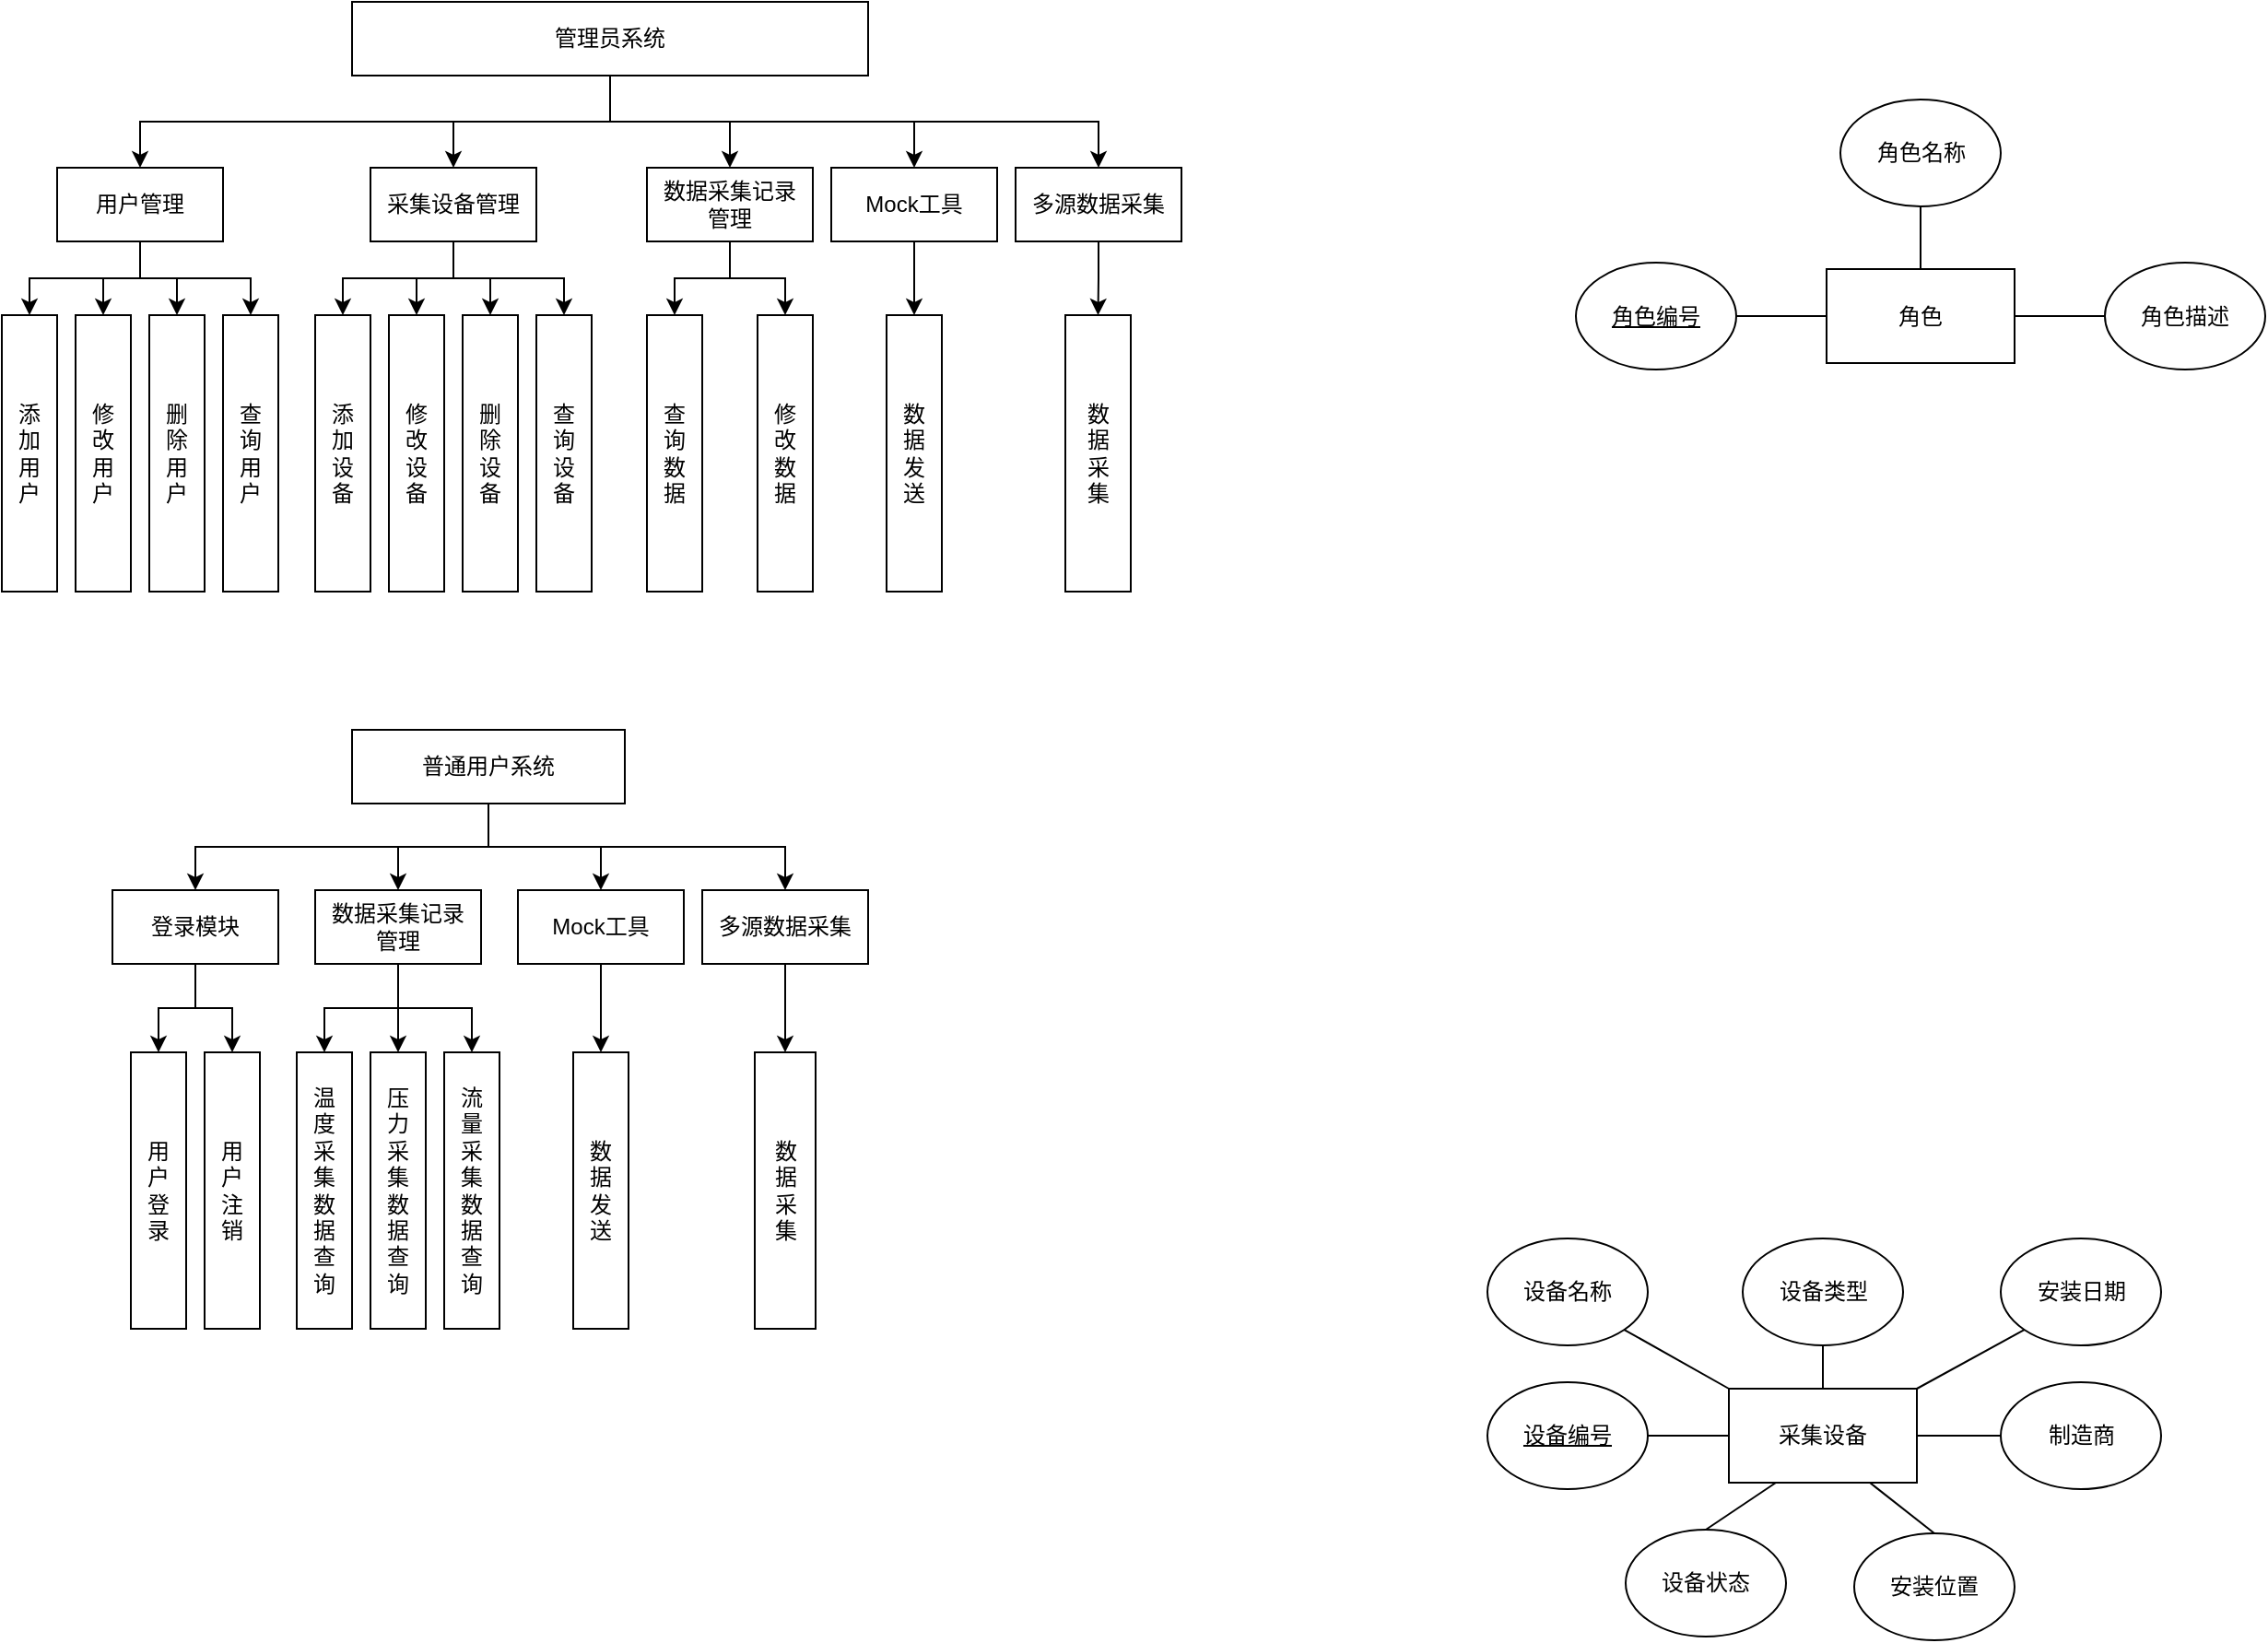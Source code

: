 <mxfile version="26.1.3">
  <diagram name="第 1 页" id="MYwcNr1ugUrhSAHtThHv">
    <mxGraphModel dx="1026" dy="650" grid="0" gridSize="10" guides="1" tooltips="1" connect="1" arrows="1" fold="1" page="1" pageScale="1" pageWidth="827" pageHeight="1169" math="0" shadow="0">
      <root>
        <mxCell id="0" />
        <mxCell id="1" parent="0" />
        <mxCell id="_uf0qR5cUyTxKE8fxkCO-37" style="edgeStyle=orthogonalEdgeStyle;rounded=0;orthogonalLoop=1;jettySize=auto;html=1;exitX=0.5;exitY=1;exitDx=0;exitDy=0;entryX=0.5;entryY=0;entryDx=0;entryDy=0;" parent="1" source="_uf0qR5cUyTxKE8fxkCO-5" target="_uf0qR5cUyTxKE8fxkCO-7" edge="1">
          <mxGeometry relative="1" as="geometry" />
        </mxCell>
        <mxCell id="_uf0qR5cUyTxKE8fxkCO-38" style="edgeStyle=orthogonalEdgeStyle;rounded=0;orthogonalLoop=1;jettySize=auto;html=1;exitX=0.5;exitY=1;exitDx=0;exitDy=0;entryX=0.5;entryY=0;entryDx=0;entryDy=0;" parent="1" source="_uf0qR5cUyTxKE8fxkCO-5" target="_uf0qR5cUyTxKE8fxkCO-21" edge="1">
          <mxGeometry relative="1" as="geometry" />
        </mxCell>
        <mxCell id="_uf0qR5cUyTxKE8fxkCO-39" style="edgeStyle=orthogonalEdgeStyle;rounded=0;orthogonalLoop=1;jettySize=auto;html=1;exitX=0.5;exitY=1;exitDx=0;exitDy=0;" parent="1" source="_uf0qR5cUyTxKE8fxkCO-5" target="_uf0qR5cUyTxKE8fxkCO-11" edge="1">
          <mxGeometry relative="1" as="geometry" />
        </mxCell>
        <mxCell id="_uf0qR5cUyTxKE8fxkCO-40" style="edgeStyle=orthogonalEdgeStyle;rounded=0;orthogonalLoop=1;jettySize=auto;html=1;exitX=0.5;exitY=1;exitDx=0;exitDy=0;" parent="1" source="_uf0qR5cUyTxKE8fxkCO-5" target="_uf0qR5cUyTxKE8fxkCO-9" edge="1">
          <mxGeometry relative="1" as="geometry" />
        </mxCell>
        <mxCell id="_uf0qR5cUyTxKE8fxkCO-41" style="edgeStyle=orthogonalEdgeStyle;rounded=0;orthogonalLoop=1;jettySize=auto;html=1;exitX=0.5;exitY=1;exitDx=0;exitDy=0;entryX=0.5;entryY=0;entryDx=0;entryDy=0;" parent="1" source="_uf0qR5cUyTxKE8fxkCO-5" target="_uf0qR5cUyTxKE8fxkCO-10" edge="1">
          <mxGeometry relative="1" as="geometry" />
        </mxCell>
        <mxCell id="_uf0qR5cUyTxKE8fxkCO-5" value="管理员系统" style="rounded=0;whiteSpace=wrap;html=1;" parent="1" vertex="1">
          <mxGeometry x="230" y="190" width="280" height="40" as="geometry" />
        </mxCell>
        <mxCell id="_uf0qR5cUyTxKE8fxkCO-17" style="edgeStyle=orthogonalEdgeStyle;rounded=0;orthogonalLoop=1;jettySize=auto;html=1;exitX=0.5;exitY=1;exitDx=0;exitDy=0;entryX=0.5;entryY=0;entryDx=0;entryDy=0;" parent="1" source="_uf0qR5cUyTxKE8fxkCO-7" target="_uf0qR5cUyTxKE8fxkCO-12" edge="1">
          <mxGeometry relative="1" as="geometry">
            <Array as="points">
              <mxPoint x="115" y="340" />
              <mxPoint x="55" y="340" />
            </Array>
          </mxGeometry>
        </mxCell>
        <mxCell id="_uf0qR5cUyTxKE8fxkCO-18" style="edgeStyle=orthogonalEdgeStyle;rounded=0;orthogonalLoop=1;jettySize=auto;html=1;exitX=0.5;exitY=1;exitDx=0;exitDy=0;entryX=0.5;entryY=0;entryDx=0;entryDy=0;" parent="1" source="_uf0qR5cUyTxKE8fxkCO-7" target="_uf0qR5cUyTxKE8fxkCO-13" edge="1">
          <mxGeometry relative="1" as="geometry" />
        </mxCell>
        <mxCell id="_uf0qR5cUyTxKE8fxkCO-19" style="edgeStyle=orthogonalEdgeStyle;rounded=0;orthogonalLoop=1;jettySize=auto;html=1;exitX=0.5;exitY=1;exitDx=0;exitDy=0;entryX=0.5;entryY=0;entryDx=0;entryDy=0;" parent="1" source="_uf0qR5cUyTxKE8fxkCO-7" target="_uf0qR5cUyTxKE8fxkCO-15" edge="1">
          <mxGeometry relative="1" as="geometry" />
        </mxCell>
        <mxCell id="_uf0qR5cUyTxKE8fxkCO-20" style="edgeStyle=orthogonalEdgeStyle;rounded=0;orthogonalLoop=1;jettySize=auto;html=1;exitX=0.5;exitY=1;exitDx=0;exitDy=0;entryX=0.5;entryY=0;entryDx=0;entryDy=0;" parent="1" source="_uf0qR5cUyTxKE8fxkCO-7" target="_uf0qR5cUyTxKE8fxkCO-16" edge="1">
          <mxGeometry relative="1" as="geometry" />
        </mxCell>
        <mxCell id="_uf0qR5cUyTxKE8fxkCO-7" value="用户管理" style="rounded=0;whiteSpace=wrap;html=1;" parent="1" vertex="1">
          <mxGeometry x="70" y="280" width="90" height="40" as="geometry" />
        </mxCell>
        <mxCell id="_uf0qR5cUyTxKE8fxkCO-32" style="edgeStyle=orthogonalEdgeStyle;rounded=0;orthogonalLoop=1;jettySize=auto;html=1;exitX=0.5;exitY=1;exitDx=0;exitDy=0;entryX=0.5;entryY=0;entryDx=0;entryDy=0;" parent="1" source="_uf0qR5cUyTxKE8fxkCO-9" target="_uf0qR5cUyTxKE8fxkCO-30" edge="1">
          <mxGeometry relative="1" as="geometry" />
        </mxCell>
        <mxCell id="_uf0qR5cUyTxKE8fxkCO-9" value="Mock工具" style="rounded=0;whiteSpace=wrap;html=1;" parent="1" vertex="1">
          <mxGeometry x="490" y="280" width="90" height="40" as="geometry" />
        </mxCell>
        <mxCell id="_uf0qR5cUyTxKE8fxkCO-33" style="edgeStyle=orthogonalEdgeStyle;rounded=0;orthogonalLoop=1;jettySize=auto;html=1;exitX=0.5;exitY=1;exitDx=0;exitDy=0;entryX=0.5;entryY=0;entryDx=0;entryDy=0;" parent="1" source="_uf0qR5cUyTxKE8fxkCO-10" target="_uf0qR5cUyTxKE8fxkCO-31" edge="1">
          <mxGeometry relative="1" as="geometry" />
        </mxCell>
        <mxCell id="_uf0qR5cUyTxKE8fxkCO-10" value="多源数据采集" style="rounded=0;whiteSpace=wrap;html=1;" parent="1" vertex="1">
          <mxGeometry x="590" y="280" width="90" height="40" as="geometry" />
        </mxCell>
        <mxCell id="_uf0qR5cUyTxKE8fxkCO-82" style="edgeStyle=orthogonalEdgeStyle;rounded=0;orthogonalLoop=1;jettySize=auto;html=1;exitX=0.5;exitY=1;exitDx=0;exitDy=0;" parent="1" source="_uf0qR5cUyTxKE8fxkCO-11" target="_uf0qR5cUyTxKE8fxkCO-35" edge="1">
          <mxGeometry relative="1" as="geometry" />
        </mxCell>
        <mxCell id="_uf0qR5cUyTxKE8fxkCO-83" style="edgeStyle=orthogonalEdgeStyle;rounded=0;orthogonalLoop=1;jettySize=auto;html=1;exitX=0.5;exitY=1;exitDx=0;exitDy=0;" parent="1" source="_uf0qR5cUyTxKE8fxkCO-11" target="_uf0qR5cUyTxKE8fxkCO-36" edge="1">
          <mxGeometry relative="1" as="geometry" />
        </mxCell>
        <mxCell id="_uf0qR5cUyTxKE8fxkCO-11" value="数据采集&lt;span style=&quot;background-color: transparent; color: light-dark(rgb(0, 0, 0), rgb(255, 255, 255));&quot;&gt;记录&lt;/span&gt;&lt;div&gt;&lt;span style=&quot;background-color: transparent; color: light-dark(rgb(0, 0, 0), rgb(255, 255, 255));&quot;&gt;管理&lt;/span&gt;&lt;/div&gt;" style="rounded=0;whiteSpace=wrap;html=1;" parent="1" vertex="1">
          <mxGeometry x="390" y="280" width="90" height="40" as="geometry" />
        </mxCell>
        <mxCell id="_uf0qR5cUyTxKE8fxkCO-12" value="添&lt;div&gt;加&lt;/div&gt;&lt;div&gt;用&lt;/div&gt;&lt;div&gt;户&lt;/div&gt;" style="rounded=0;whiteSpace=wrap;html=1;" parent="1" vertex="1">
          <mxGeometry x="40" y="360" width="30" height="150" as="geometry" />
        </mxCell>
        <mxCell id="_uf0qR5cUyTxKE8fxkCO-13" value="修&lt;div&gt;改&lt;/div&gt;&lt;div&gt;用&lt;/div&gt;&lt;div&gt;户&lt;/div&gt;" style="rounded=0;whiteSpace=wrap;html=1;" parent="1" vertex="1">
          <mxGeometry x="80" y="360" width="30" height="150" as="geometry" />
        </mxCell>
        <mxCell id="_uf0qR5cUyTxKE8fxkCO-15" value="删&lt;div&gt;除&lt;/div&gt;&lt;div&gt;用&lt;/div&gt;&lt;div&gt;户&lt;/div&gt;" style="rounded=0;whiteSpace=wrap;html=1;" parent="1" vertex="1">
          <mxGeometry x="120" y="360" width="30" height="150" as="geometry" />
        </mxCell>
        <mxCell id="_uf0qR5cUyTxKE8fxkCO-16" value="查&lt;div&gt;询&lt;/div&gt;&lt;div&gt;用&lt;/div&gt;&lt;div&gt;户&lt;/div&gt;" style="rounded=0;whiteSpace=wrap;html=1;" parent="1" vertex="1">
          <mxGeometry x="160" y="360" width="30" height="150" as="geometry" />
        </mxCell>
        <mxCell id="_uf0qR5cUyTxKE8fxkCO-26" style="edgeStyle=orthogonalEdgeStyle;rounded=0;orthogonalLoop=1;jettySize=auto;html=1;exitX=0.5;exitY=1;exitDx=0;exitDy=0;entryX=0.5;entryY=0;entryDx=0;entryDy=0;" parent="1" source="_uf0qR5cUyTxKE8fxkCO-21" target="_uf0qR5cUyTxKE8fxkCO-22" edge="1">
          <mxGeometry relative="1" as="geometry" />
        </mxCell>
        <mxCell id="_uf0qR5cUyTxKE8fxkCO-27" style="edgeStyle=orthogonalEdgeStyle;rounded=0;orthogonalLoop=1;jettySize=auto;html=1;exitX=0.5;exitY=1;exitDx=0;exitDy=0;entryX=0.5;entryY=0;entryDx=0;entryDy=0;" parent="1" source="_uf0qR5cUyTxKE8fxkCO-21" target="_uf0qR5cUyTxKE8fxkCO-23" edge="1">
          <mxGeometry relative="1" as="geometry" />
        </mxCell>
        <mxCell id="_uf0qR5cUyTxKE8fxkCO-28" style="edgeStyle=orthogonalEdgeStyle;rounded=0;orthogonalLoop=1;jettySize=auto;html=1;exitX=0.5;exitY=1;exitDx=0;exitDy=0;entryX=0.5;entryY=0;entryDx=0;entryDy=0;" parent="1" source="_uf0qR5cUyTxKE8fxkCO-21" target="_uf0qR5cUyTxKE8fxkCO-24" edge="1">
          <mxGeometry relative="1" as="geometry" />
        </mxCell>
        <mxCell id="_uf0qR5cUyTxKE8fxkCO-29" style="edgeStyle=orthogonalEdgeStyle;rounded=0;orthogonalLoop=1;jettySize=auto;html=1;exitX=0.5;exitY=1;exitDx=0;exitDy=0;entryX=0.5;entryY=0;entryDx=0;entryDy=0;" parent="1" source="_uf0qR5cUyTxKE8fxkCO-21" target="_uf0qR5cUyTxKE8fxkCO-25" edge="1">
          <mxGeometry relative="1" as="geometry" />
        </mxCell>
        <mxCell id="_uf0qR5cUyTxKE8fxkCO-21" value="采集设备管理" style="rounded=0;whiteSpace=wrap;html=1;" parent="1" vertex="1">
          <mxGeometry x="240" y="280" width="90" height="40" as="geometry" />
        </mxCell>
        <mxCell id="_uf0qR5cUyTxKE8fxkCO-22" value="添&lt;div&gt;加&lt;/div&gt;&lt;div&gt;设&lt;/div&gt;&lt;div&gt;备&lt;/div&gt;" style="rounded=0;whiteSpace=wrap;html=1;" parent="1" vertex="1">
          <mxGeometry x="210" y="360" width="30" height="150" as="geometry" />
        </mxCell>
        <mxCell id="_uf0qR5cUyTxKE8fxkCO-23" value="修&lt;div&gt;改&lt;div&gt;设&lt;/div&gt;&lt;div&gt;备&lt;/div&gt;&lt;/div&gt;" style="rounded=0;whiteSpace=wrap;html=1;" parent="1" vertex="1">
          <mxGeometry x="250" y="360" width="30" height="150" as="geometry" />
        </mxCell>
        <mxCell id="_uf0qR5cUyTxKE8fxkCO-24" value="删&lt;div&gt;除&lt;/div&gt;&lt;div&gt;设&lt;/div&gt;&lt;div&gt;备&lt;/div&gt;" style="rounded=0;whiteSpace=wrap;html=1;" parent="1" vertex="1">
          <mxGeometry x="290" y="360" width="30" height="150" as="geometry" />
        </mxCell>
        <mxCell id="_uf0qR5cUyTxKE8fxkCO-25" value="查&lt;div&gt;询&lt;/div&gt;&lt;div&gt;设&lt;/div&gt;&lt;div&gt;备&lt;/div&gt;" style="rounded=0;whiteSpace=wrap;html=1;" parent="1" vertex="1">
          <mxGeometry x="330" y="360" width="30" height="150" as="geometry" />
        </mxCell>
        <mxCell id="_uf0qR5cUyTxKE8fxkCO-30" value="数&lt;div&gt;据&lt;/div&gt;&lt;div&gt;发&lt;/div&gt;&lt;div&gt;送&lt;/div&gt;" style="rounded=0;whiteSpace=wrap;html=1;" parent="1" vertex="1">
          <mxGeometry x="520" y="360" width="30" height="150" as="geometry" />
        </mxCell>
        <mxCell id="_uf0qR5cUyTxKE8fxkCO-31" value="数&lt;div&gt;据&lt;/div&gt;&lt;div&gt;采&lt;/div&gt;&lt;div&gt;集&lt;/div&gt;" style="rounded=0;whiteSpace=wrap;html=1;" parent="1" vertex="1">
          <mxGeometry x="617" y="360" width="35.5" height="150" as="geometry" />
        </mxCell>
        <mxCell id="_uf0qR5cUyTxKE8fxkCO-35" value="查&lt;div&gt;询&lt;/div&gt;&lt;div&gt;数&lt;/div&gt;&lt;div&gt;据&lt;/div&gt;" style="rounded=0;whiteSpace=wrap;html=1;" parent="1" vertex="1">
          <mxGeometry x="390" y="360" width="30" height="150" as="geometry" />
        </mxCell>
        <mxCell id="_uf0qR5cUyTxKE8fxkCO-36" value="修&lt;div&gt;改&lt;/div&gt;&lt;div&gt;&lt;div&gt;数&lt;/div&gt;&lt;div&gt;据&lt;/div&gt;&lt;/div&gt;" style="rounded=0;whiteSpace=wrap;html=1;" parent="1" vertex="1">
          <mxGeometry x="450" y="360" width="30" height="150" as="geometry" />
        </mxCell>
        <mxCell id="_uf0qR5cUyTxKE8fxkCO-44" style="edgeStyle=orthogonalEdgeStyle;rounded=0;orthogonalLoop=1;jettySize=auto;html=1;exitX=0.5;exitY=1;exitDx=0;exitDy=0;" parent="1" source="_uf0qR5cUyTxKE8fxkCO-47" target="_uf0qR5cUyTxKE8fxkCO-57" edge="1">
          <mxGeometry relative="1" as="geometry" />
        </mxCell>
        <mxCell id="_uf0qR5cUyTxKE8fxkCO-45" style="edgeStyle=orthogonalEdgeStyle;rounded=0;orthogonalLoop=1;jettySize=auto;html=1;exitX=0.5;exitY=1;exitDx=0;exitDy=0;" parent="1" source="_uf0qR5cUyTxKE8fxkCO-47" target="_uf0qR5cUyTxKE8fxkCO-54" edge="1">
          <mxGeometry relative="1" as="geometry" />
        </mxCell>
        <mxCell id="_uf0qR5cUyTxKE8fxkCO-46" style="edgeStyle=orthogonalEdgeStyle;rounded=0;orthogonalLoop=1;jettySize=auto;html=1;exitX=0.5;exitY=1;exitDx=0;exitDy=0;entryX=0.5;entryY=0;entryDx=0;entryDy=0;" parent="1" source="_uf0qR5cUyTxKE8fxkCO-47" target="_uf0qR5cUyTxKE8fxkCO-56" edge="1">
          <mxGeometry relative="1" as="geometry" />
        </mxCell>
        <mxCell id="_uf0qR5cUyTxKE8fxkCO-94" style="edgeStyle=orthogonalEdgeStyle;rounded=0;orthogonalLoop=1;jettySize=auto;html=1;exitX=0.5;exitY=1;exitDx=0;exitDy=0;entryX=0.5;entryY=0;entryDx=0;entryDy=0;" parent="1" source="_uf0qR5cUyTxKE8fxkCO-47" target="_uf0qR5cUyTxKE8fxkCO-89" edge="1">
          <mxGeometry relative="1" as="geometry" />
        </mxCell>
        <mxCell id="_uf0qR5cUyTxKE8fxkCO-47" value="普通用户系统" style="rounded=0;whiteSpace=wrap;html=1;" parent="1" vertex="1">
          <mxGeometry x="230" y="585" width="148" height="40" as="geometry" />
        </mxCell>
        <mxCell id="_uf0qR5cUyTxKE8fxkCO-53" style="edgeStyle=orthogonalEdgeStyle;rounded=0;orthogonalLoop=1;jettySize=auto;html=1;exitX=0.5;exitY=1;exitDx=0;exitDy=0;entryX=0.5;entryY=0;entryDx=0;entryDy=0;" parent="1" source="_uf0qR5cUyTxKE8fxkCO-54" target="_uf0qR5cUyTxKE8fxkCO-71" edge="1">
          <mxGeometry relative="1" as="geometry" />
        </mxCell>
        <mxCell id="_uf0qR5cUyTxKE8fxkCO-54" value="Mock工具" style="rounded=0;whiteSpace=wrap;html=1;" parent="1" vertex="1">
          <mxGeometry x="320" y="672" width="90" height="40" as="geometry" />
        </mxCell>
        <mxCell id="_uf0qR5cUyTxKE8fxkCO-55" style="edgeStyle=orthogonalEdgeStyle;rounded=0;orthogonalLoop=1;jettySize=auto;html=1;exitX=0.5;exitY=1;exitDx=0;exitDy=0;entryX=0.5;entryY=0;entryDx=0;entryDy=0;" parent="1" source="_uf0qR5cUyTxKE8fxkCO-56" target="_uf0qR5cUyTxKE8fxkCO-72" edge="1">
          <mxGeometry relative="1" as="geometry" />
        </mxCell>
        <mxCell id="_uf0qR5cUyTxKE8fxkCO-56" value="多源数据采集" style="rounded=0;whiteSpace=wrap;html=1;" parent="1" vertex="1">
          <mxGeometry x="420" y="672" width="90" height="40" as="geometry" />
        </mxCell>
        <mxCell id="_uf0qR5cUyTxKE8fxkCO-86" style="edgeStyle=orthogonalEdgeStyle;rounded=0;orthogonalLoop=1;jettySize=auto;html=1;exitX=0.5;exitY=1;exitDx=0;exitDy=0;entryX=0.5;entryY=0;entryDx=0;entryDy=0;" parent="1" source="_uf0qR5cUyTxKE8fxkCO-57" target="_uf0qR5cUyTxKE8fxkCO-73" edge="1">
          <mxGeometry relative="1" as="geometry" />
        </mxCell>
        <mxCell id="_uf0qR5cUyTxKE8fxkCO-87" style="edgeStyle=orthogonalEdgeStyle;rounded=0;orthogonalLoop=1;jettySize=auto;html=1;exitX=0.5;exitY=1;exitDx=0;exitDy=0;entryX=0.5;entryY=0;entryDx=0;entryDy=0;" parent="1" source="_uf0qR5cUyTxKE8fxkCO-57" target="_uf0qR5cUyTxKE8fxkCO-84" edge="1">
          <mxGeometry relative="1" as="geometry" />
        </mxCell>
        <mxCell id="_uf0qR5cUyTxKE8fxkCO-88" style="edgeStyle=orthogonalEdgeStyle;rounded=0;orthogonalLoop=1;jettySize=auto;html=1;exitX=0.5;exitY=1;exitDx=0;exitDy=0;entryX=0.5;entryY=0;entryDx=0;entryDy=0;" parent="1" source="_uf0qR5cUyTxKE8fxkCO-57" target="_uf0qR5cUyTxKE8fxkCO-85" edge="1">
          <mxGeometry relative="1" as="geometry" />
        </mxCell>
        <mxCell id="_uf0qR5cUyTxKE8fxkCO-57" value="数据采集&lt;span style=&quot;background-color: transparent; color: light-dark(rgb(0, 0, 0), rgb(255, 255, 255));&quot;&gt;记录&lt;/span&gt;&lt;div&gt;&lt;span style=&quot;background-color: transparent; color: light-dark(rgb(0, 0, 0), rgb(255, 255, 255));&quot;&gt;管理&lt;/span&gt;&lt;/div&gt;" style="rounded=0;whiteSpace=wrap;html=1;" parent="1" vertex="1">
          <mxGeometry x="210" y="672" width="90" height="40" as="geometry" />
        </mxCell>
        <mxCell id="_uf0qR5cUyTxKE8fxkCO-71" value="数&lt;div&gt;据&lt;/div&gt;&lt;div&gt;发&lt;/div&gt;&lt;div&gt;送&lt;/div&gt;" style="rounded=0;whiteSpace=wrap;html=1;" parent="1" vertex="1">
          <mxGeometry x="350" y="760" width="30" height="150" as="geometry" />
        </mxCell>
        <mxCell id="_uf0qR5cUyTxKE8fxkCO-72" value="数&lt;div&gt;据&lt;/div&gt;&lt;div&gt;采&lt;/div&gt;&lt;div&gt;集&lt;/div&gt;" style="rounded=0;whiteSpace=wrap;html=1;" parent="1" vertex="1">
          <mxGeometry x="448.5" y="760" width="33" height="150" as="geometry" />
        </mxCell>
        <mxCell id="_uf0qR5cUyTxKE8fxkCO-73" value="温&lt;div&gt;度&lt;/div&gt;&lt;div&gt;采&lt;/div&gt;&lt;div&gt;集&lt;/div&gt;&lt;div&gt;数&lt;/div&gt;&lt;div&gt;据&lt;/div&gt;&lt;div&gt;查&lt;/div&gt;&lt;div&gt;询&lt;/div&gt;" style="rounded=0;whiteSpace=wrap;html=1;" parent="1" vertex="1">
          <mxGeometry x="200" y="760" width="30" height="150" as="geometry" />
        </mxCell>
        <mxCell id="_uf0qR5cUyTxKE8fxkCO-84" value="压&lt;div&gt;力&lt;br&gt;&lt;div&gt;采&lt;/div&gt;&lt;div&gt;集&lt;/div&gt;&lt;div&gt;数&lt;/div&gt;&lt;div&gt;据&lt;/div&gt;&lt;div&gt;查&lt;/div&gt;&lt;div&gt;询&lt;/div&gt;&lt;/div&gt;" style="rounded=0;whiteSpace=wrap;html=1;" parent="1" vertex="1">
          <mxGeometry x="240" y="760" width="30" height="150" as="geometry" />
        </mxCell>
        <mxCell id="_uf0qR5cUyTxKE8fxkCO-85" value="流&lt;div&gt;量&lt;br&gt;&lt;div&gt;&lt;div&gt;采&lt;/div&gt;&lt;div&gt;集&lt;/div&gt;&lt;div&gt;数&lt;/div&gt;&lt;div&gt;据&lt;/div&gt;&lt;div&gt;查&lt;/div&gt;&lt;div&gt;询&lt;/div&gt;&lt;/div&gt;&lt;/div&gt;" style="rounded=0;whiteSpace=wrap;html=1;" parent="1" vertex="1">
          <mxGeometry x="280" y="760" width="30" height="150" as="geometry" />
        </mxCell>
        <mxCell id="_uf0qR5cUyTxKE8fxkCO-92" style="edgeStyle=orthogonalEdgeStyle;rounded=0;orthogonalLoop=1;jettySize=auto;html=1;exitX=0.5;exitY=1;exitDx=0;exitDy=0;entryX=0.5;entryY=0;entryDx=0;entryDy=0;" parent="1" source="_uf0qR5cUyTxKE8fxkCO-89" target="_uf0qR5cUyTxKE8fxkCO-90" edge="1">
          <mxGeometry relative="1" as="geometry" />
        </mxCell>
        <mxCell id="_uf0qR5cUyTxKE8fxkCO-93" style="edgeStyle=orthogonalEdgeStyle;rounded=0;orthogonalLoop=1;jettySize=auto;html=1;exitX=0.5;exitY=1;exitDx=0;exitDy=0;entryX=0.5;entryY=0;entryDx=0;entryDy=0;" parent="1" source="_uf0qR5cUyTxKE8fxkCO-89" target="_uf0qR5cUyTxKE8fxkCO-91" edge="1">
          <mxGeometry relative="1" as="geometry" />
        </mxCell>
        <mxCell id="_uf0qR5cUyTxKE8fxkCO-89" value="登录模块" style="rounded=0;whiteSpace=wrap;html=1;" parent="1" vertex="1">
          <mxGeometry x="100" y="672" width="90" height="40" as="geometry" />
        </mxCell>
        <mxCell id="_uf0qR5cUyTxKE8fxkCO-90" value="用&lt;div&gt;户&lt;/div&gt;&lt;div&gt;登&lt;/div&gt;&lt;div&gt;录&lt;/div&gt;" style="rounded=0;whiteSpace=wrap;html=1;fillColor=default;" parent="1" vertex="1">
          <mxGeometry x="110" y="760" width="30" height="150" as="geometry" />
        </mxCell>
        <mxCell id="_uf0qR5cUyTxKE8fxkCO-91" value="用&lt;div&gt;户&lt;/div&gt;&lt;div&gt;注&lt;/div&gt;&lt;div&gt;销&lt;/div&gt;" style="rounded=0;whiteSpace=wrap;html=1;fillColor=default;" parent="1" vertex="1">
          <mxGeometry x="150" y="760" width="30" height="150" as="geometry" />
        </mxCell>
        <mxCell id="K0Fhoypk4YpixcWQolRQ-5" style="edgeStyle=orthogonalEdgeStyle;rounded=0;orthogonalLoop=1;jettySize=auto;html=1;exitX=0;exitY=0.5;exitDx=0;exitDy=0;entryX=1;entryY=0.5;entryDx=0;entryDy=0;endArrow=none;startFill=0;" edge="1" parent="1" source="K0Fhoypk4YpixcWQolRQ-1" target="K0Fhoypk4YpixcWQolRQ-2">
          <mxGeometry relative="1" as="geometry" />
        </mxCell>
        <mxCell id="K0Fhoypk4YpixcWQolRQ-6" style="edgeStyle=orthogonalEdgeStyle;rounded=0;orthogonalLoop=1;jettySize=auto;html=1;exitX=1;exitY=0.5;exitDx=0;exitDy=0;entryX=0;entryY=0.5;entryDx=0;entryDy=0;endArrow=none;startFill=0;" edge="1" parent="1" source="K0Fhoypk4YpixcWQolRQ-1" target="K0Fhoypk4YpixcWQolRQ-4">
          <mxGeometry relative="1" as="geometry" />
        </mxCell>
        <mxCell id="K0Fhoypk4YpixcWQolRQ-7" style="edgeStyle=orthogonalEdgeStyle;rounded=0;orthogonalLoop=1;jettySize=auto;html=1;exitX=0.5;exitY=0;exitDx=0;exitDy=0;entryX=0.5;entryY=1;entryDx=0;entryDy=0;endArrow=none;startFill=0;" edge="1" parent="1" source="K0Fhoypk4YpixcWQolRQ-1" target="K0Fhoypk4YpixcWQolRQ-3">
          <mxGeometry relative="1" as="geometry" />
        </mxCell>
        <mxCell id="K0Fhoypk4YpixcWQolRQ-1" value="角色" style="rounded=0;whiteSpace=wrap;html=1;" vertex="1" parent="1">
          <mxGeometry x="1030" y="335" width="102" height="51" as="geometry" />
        </mxCell>
        <mxCell id="K0Fhoypk4YpixcWQolRQ-2" value="角色编号" style="ellipse;whiteSpace=wrap;html=1;fontStyle=4" vertex="1" parent="1">
          <mxGeometry x="894" y="331.5" width="87" height="58" as="geometry" />
        </mxCell>
        <mxCell id="K0Fhoypk4YpixcWQolRQ-3" value="角色名称" style="ellipse;whiteSpace=wrap;html=1;" vertex="1" parent="1">
          <mxGeometry x="1037.5" y="243" width="87" height="58" as="geometry" />
        </mxCell>
        <mxCell id="K0Fhoypk4YpixcWQolRQ-4" value="角色描述" style="ellipse;whiteSpace=wrap;html=1;" vertex="1" parent="1">
          <mxGeometry x="1181" y="331.5" width="87" height="58" as="geometry" />
        </mxCell>
        <mxCell id="K0Fhoypk4YpixcWQolRQ-17" style="rounded=0;orthogonalLoop=1;jettySize=auto;html=1;exitX=0;exitY=0.5;exitDx=0;exitDy=0;entryX=1;entryY=0.5;entryDx=0;entryDy=0;endArrow=none;startFill=0;" edge="1" parent="1" source="K0Fhoypk4YpixcWQolRQ-9" target="K0Fhoypk4YpixcWQolRQ-10">
          <mxGeometry relative="1" as="geometry" />
        </mxCell>
        <mxCell id="K0Fhoypk4YpixcWQolRQ-18" style="rounded=0;orthogonalLoop=1;jettySize=auto;html=1;exitX=0;exitY=0;exitDx=0;exitDy=0;entryX=1;entryY=1;entryDx=0;entryDy=0;endArrow=none;startFill=0;" edge="1" parent="1" source="K0Fhoypk4YpixcWQolRQ-9" target="K0Fhoypk4YpixcWQolRQ-11">
          <mxGeometry relative="1" as="geometry" />
        </mxCell>
        <mxCell id="K0Fhoypk4YpixcWQolRQ-19" style="rounded=0;orthogonalLoop=1;jettySize=auto;html=1;exitX=0.5;exitY=0;exitDx=0;exitDy=0;entryX=0.5;entryY=1;entryDx=0;entryDy=0;endArrow=none;startFill=0;" edge="1" parent="1" source="K0Fhoypk4YpixcWQolRQ-9" target="K0Fhoypk4YpixcWQolRQ-12">
          <mxGeometry relative="1" as="geometry" />
        </mxCell>
        <mxCell id="K0Fhoypk4YpixcWQolRQ-20" style="rounded=0;orthogonalLoop=1;jettySize=auto;html=1;exitX=1;exitY=0;exitDx=0;exitDy=0;entryX=0;entryY=1;entryDx=0;entryDy=0;endArrow=none;startFill=0;" edge="1" parent="1" source="K0Fhoypk4YpixcWQolRQ-9" target="K0Fhoypk4YpixcWQolRQ-13">
          <mxGeometry relative="1" as="geometry" />
        </mxCell>
        <mxCell id="K0Fhoypk4YpixcWQolRQ-21" style="rounded=0;orthogonalLoop=1;jettySize=auto;html=1;exitX=1;exitY=0.5;exitDx=0;exitDy=0;entryX=0;entryY=0.5;entryDx=0;entryDy=0;endArrow=none;startFill=0;" edge="1" parent="1" source="K0Fhoypk4YpixcWQolRQ-9" target="K0Fhoypk4YpixcWQolRQ-15">
          <mxGeometry relative="1" as="geometry" />
        </mxCell>
        <mxCell id="K0Fhoypk4YpixcWQolRQ-25" style="rounded=0;orthogonalLoop=1;jettySize=auto;html=1;exitX=0.75;exitY=1;exitDx=0;exitDy=0;entryX=0.5;entryY=0;entryDx=0;entryDy=0;endArrow=none;startFill=0;" edge="1" parent="1" source="K0Fhoypk4YpixcWQolRQ-9" target="K0Fhoypk4YpixcWQolRQ-14">
          <mxGeometry relative="1" as="geometry" />
        </mxCell>
        <mxCell id="K0Fhoypk4YpixcWQolRQ-26" style="rounded=0;orthogonalLoop=1;jettySize=auto;html=1;exitX=0.25;exitY=1;exitDx=0;exitDy=0;entryX=0.5;entryY=0;entryDx=0;entryDy=0;endArrow=none;startFill=0;" edge="1" parent="1" source="K0Fhoypk4YpixcWQolRQ-9" target="K0Fhoypk4YpixcWQolRQ-16">
          <mxGeometry relative="1" as="geometry" />
        </mxCell>
        <mxCell id="K0Fhoypk4YpixcWQolRQ-9" value="采集设备" style="rounded=0;whiteSpace=wrap;html=1;" vertex="1" parent="1">
          <mxGeometry x="977" y="942.5" width="102" height="51" as="geometry" />
        </mxCell>
        <mxCell id="K0Fhoypk4YpixcWQolRQ-10" value="设备编号" style="ellipse;whiteSpace=wrap;html=1;fontStyle=4" vertex="1" parent="1">
          <mxGeometry x="846" y="939" width="87" height="58" as="geometry" />
        </mxCell>
        <mxCell id="K0Fhoypk4YpixcWQolRQ-11" value="设备名称" style="ellipse;whiteSpace=wrap;html=1;" vertex="1" parent="1">
          <mxGeometry x="846" y="861" width="87" height="58" as="geometry" />
        </mxCell>
        <mxCell id="K0Fhoypk4YpixcWQolRQ-12" value="设备类型" style="ellipse;whiteSpace=wrap;html=1;" vertex="1" parent="1">
          <mxGeometry x="984.5" y="861" width="87" height="58" as="geometry" />
        </mxCell>
        <mxCell id="K0Fhoypk4YpixcWQolRQ-13" value="安装日期" style="ellipse;whiteSpace=wrap;html=1;" vertex="1" parent="1">
          <mxGeometry x="1124.5" y="861" width="87" height="58" as="geometry" />
        </mxCell>
        <mxCell id="K0Fhoypk4YpixcWQolRQ-14" value="安装位置" style="ellipse;whiteSpace=wrap;html=1;" vertex="1" parent="1">
          <mxGeometry x="1045" y="1021" width="87" height="58" as="geometry" />
        </mxCell>
        <mxCell id="K0Fhoypk4YpixcWQolRQ-15" value="制造商" style="ellipse;whiteSpace=wrap;html=1;" vertex="1" parent="1">
          <mxGeometry x="1124.5" y="939" width="87" height="58" as="geometry" />
        </mxCell>
        <mxCell id="K0Fhoypk4YpixcWQolRQ-16" value="设备状态" style="ellipse;whiteSpace=wrap;html=1;" vertex="1" parent="1">
          <mxGeometry x="921" y="1019" width="87" height="58" as="geometry" />
        </mxCell>
      </root>
    </mxGraphModel>
  </diagram>
</mxfile>
